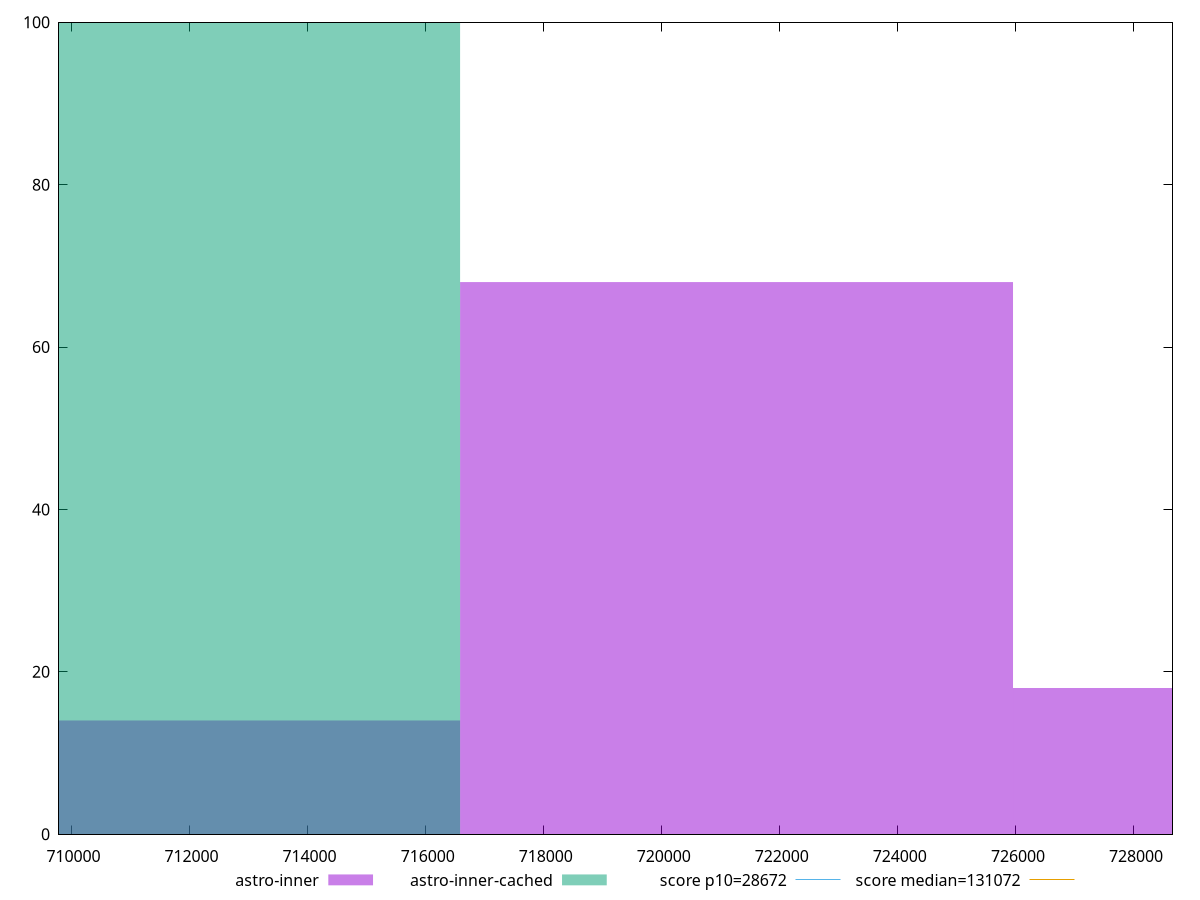 reset

$astroInner <<EOF
711900.090341915 14
721267.1967937823 68
730634.3032456497 18
EOF

$astroInnerCached <<EOF
711900.090341915 100
EOF

set key outside below
set boxwidth 9367.106451867303
set xrange [709788.774526389:728652.6981041668]
set yrange [0:100]
set trange [0:100]
set style fill transparent solid 0.5 noborder

set parametric
set terminal svg size 640, 500 enhanced background rgb 'white'
set output "reports/report_00033_2021-03-01T14-23-16.841Z/uses-long-cache-ttl/comparison/histogram/2_vs_3.svg"

plot $astroInner title "astro-inner" with boxes, \
     $astroInnerCached title "astro-inner-cached" with boxes, \
     28672,t title "score p10=28672", \
     131072,t title "score median=131072"

reset
